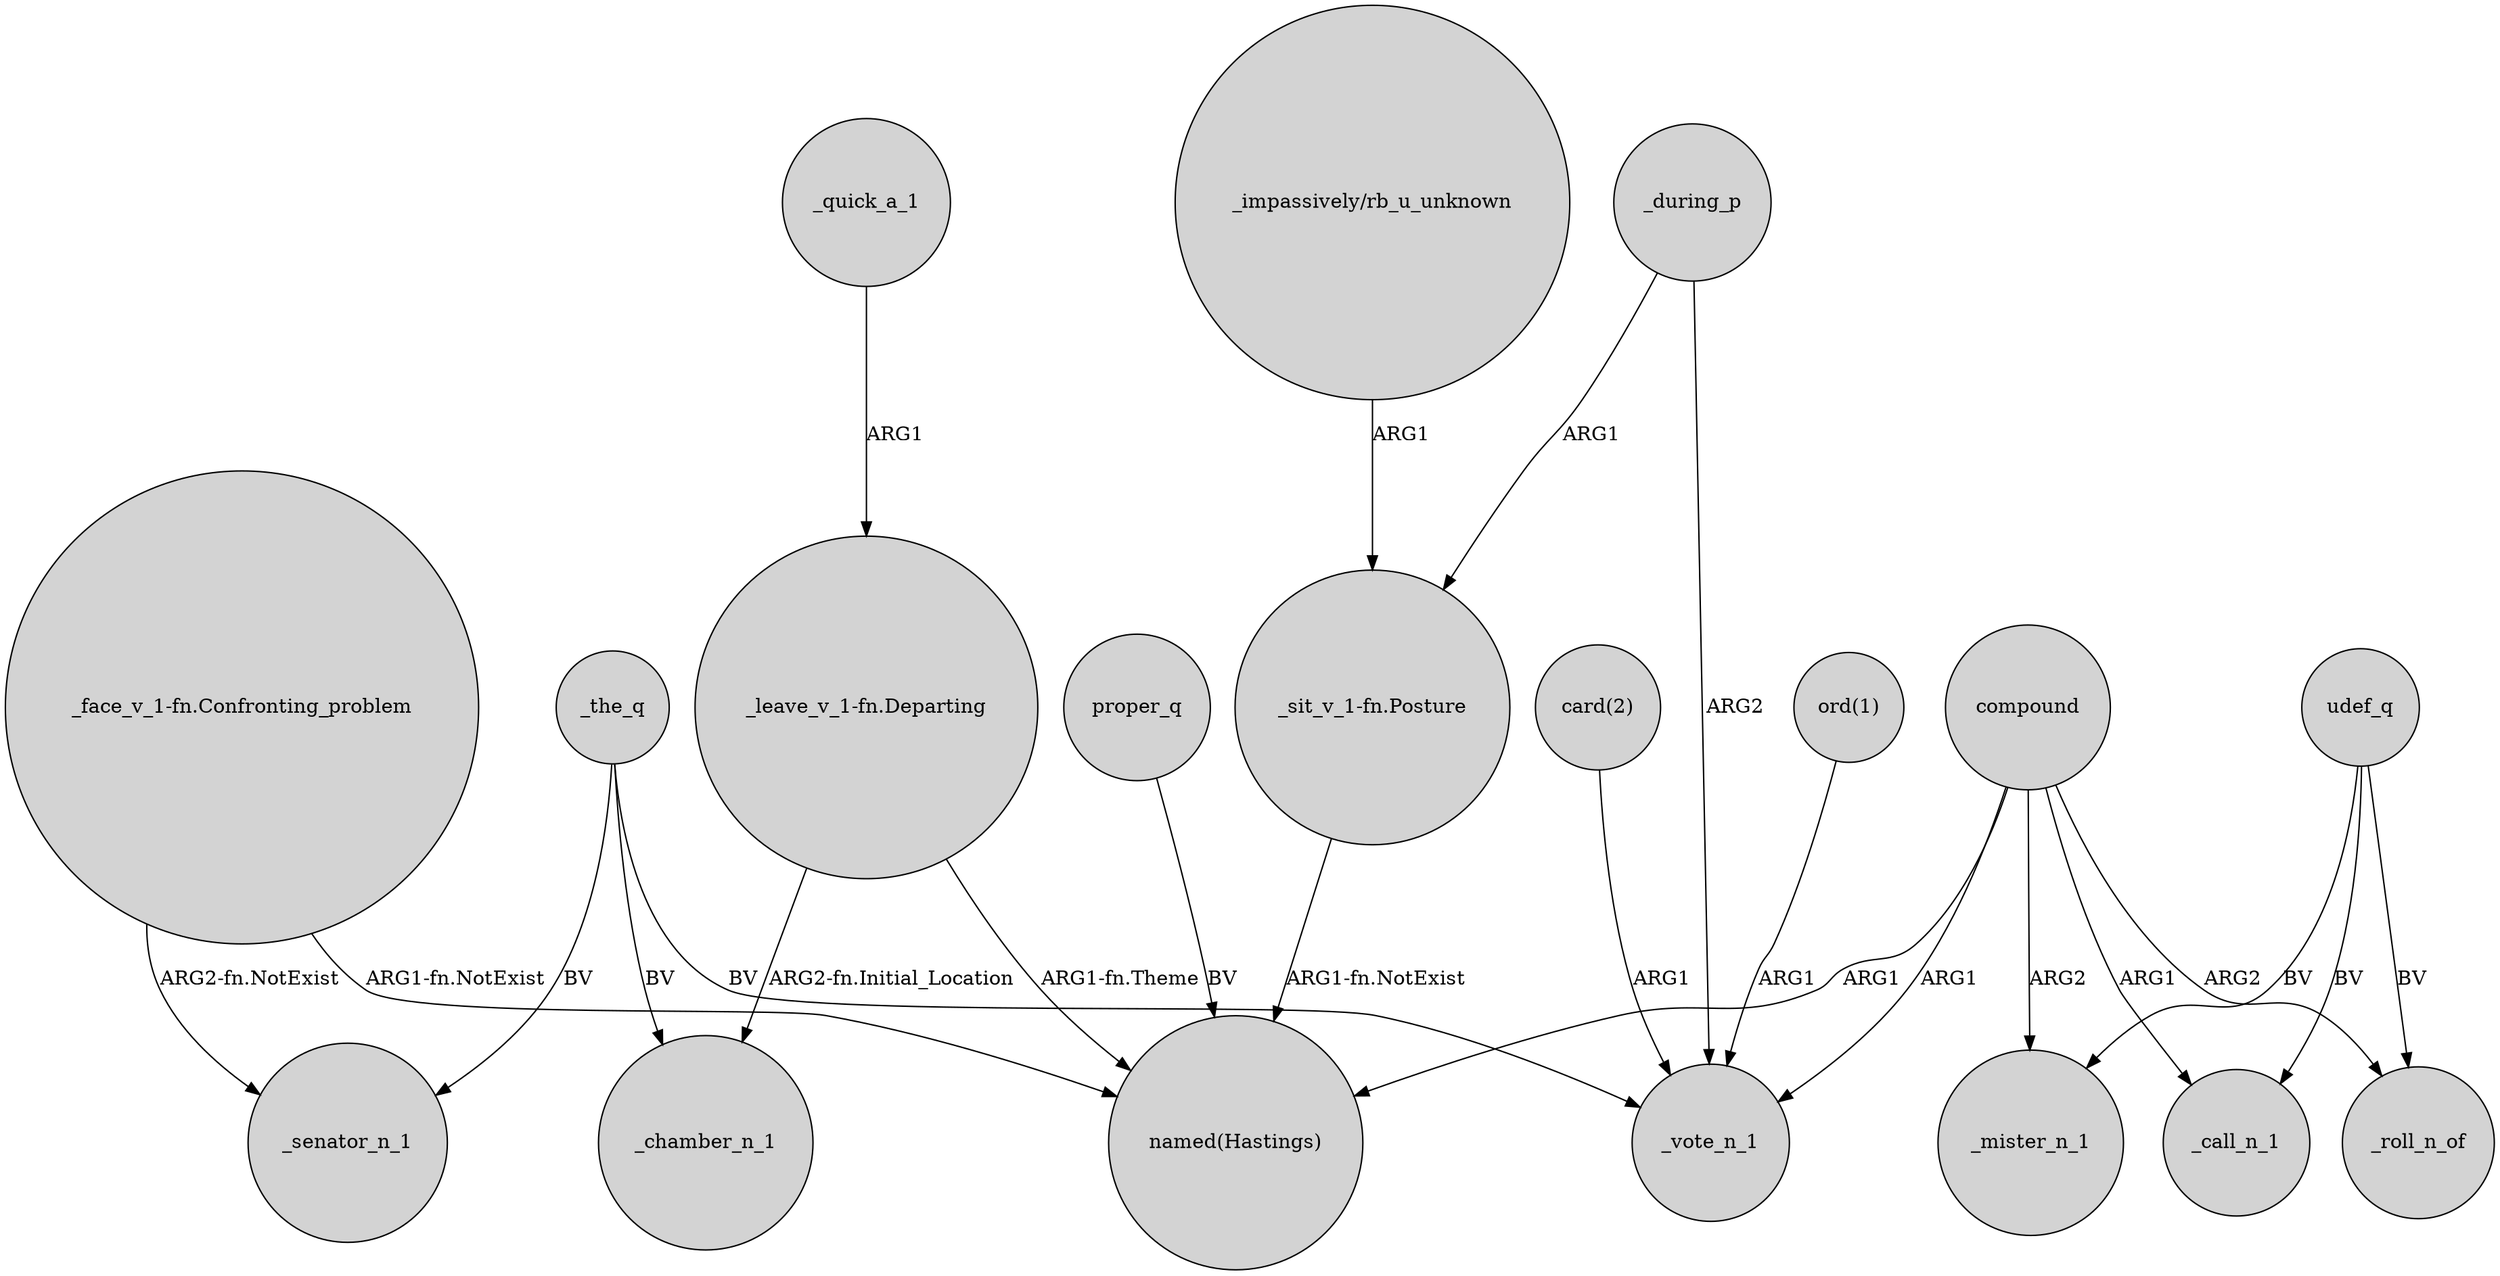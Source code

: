 digraph {
	node [shape=circle style=filled]
	"_face_v_1-fn.Confronting_problem" -> _senator_n_1 [label="ARG2-fn.NotExist"]
	"_sit_v_1-fn.Posture" -> "named(Hastings)" [label="ARG1-fn.NotExist"]
	compound -> _mister_n_1 [label=ARG2]
	"_impassively/rb_u_unknown" -> "_sit_v_1-fn.Posture" [label=ARG1]
	_the_q -> _senator_n_1 [label=BV]
	_the_q -> _vote_n_1 [label=BV]
	udef_q -> _mister_n_1 [label=BV]
	"_leave_v_1-fn.Departing" -> _chamber_n_1 [label="ARG2-fn.Initial_Location"]
	"ord(1)" -> _vote_n_1 [label=ARG1]
	_the_q -> _chamber_n_1 [label=BV]
	compound -> "named(Hastings)" [label=ARG1]
	proper_q -> "named(Hastings)" [label=BV]
	"_face_v_1-fn.Confronting_problem" -> "named(Hastings)" [label="ARG1-fn.NotExist"]
	udef_q -> _roll_n_of [label=BV]
	_during_p -> _vote_n_1 [label=ARG2]
	_during_p -> "_sit_v_1-fn.Posture" [label=ARG1]
	"_leave_v_1-fn.Departing" -> "named(Hastings)" [label="ARG1-fn.Theme"]
	compound -> _roll_n_of [label=ARG2]
	compound -> _call_n_1 [label=ARG1]
	_quick_a_1 -> "_leave_v_1-fn.Departing" [label=ARG1]
	"card(2)" -> _vote_n_1 [label=ARG1]
	compound -> _vote_n_1 [label=ARG1]
	udef_q -> _call_n_1 [label=BV]
}
